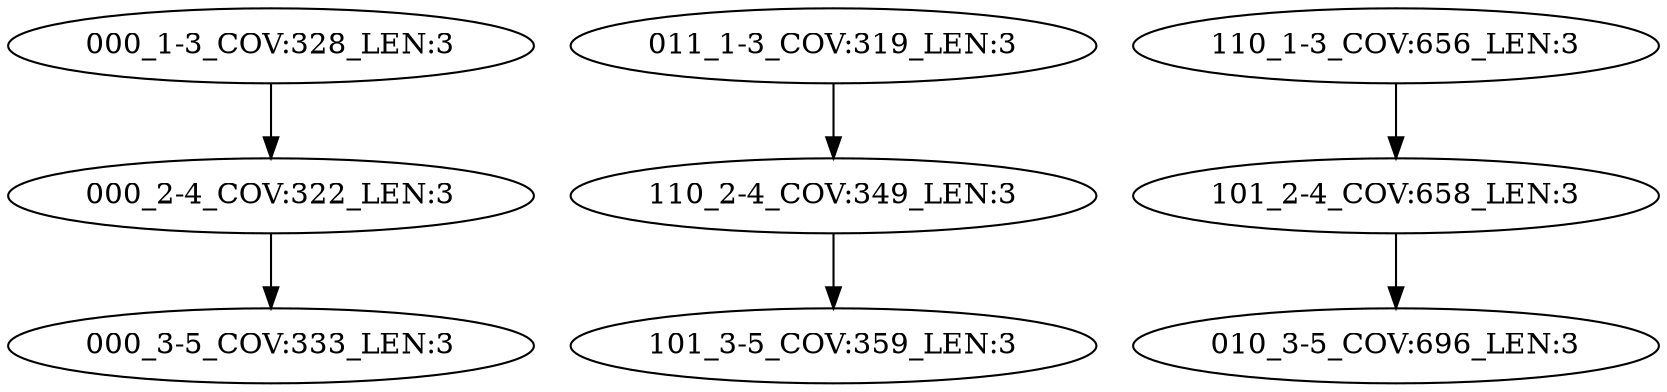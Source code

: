 digraph G {
    "000_2-4_COV:322_LEN:3" -> "000_3-5_COV:333_LEN:3";
    "011_1-3_COV:319_LEN:3" -> "110_2-4_COV:349_LEN:3";
    "110_1-3_COV:656_LEN:3" -> "101_2-4_COV:658_LEN:3";
    "110_2-4_COV:349_LEN:3" -> "101_3-5_COV:359_LEN:3";
    "000_1-3_COV:328_LEN:3" -> "000_2-4_COV:322_LEN:3";
    "101_2-4_COV:658_LEN:3" -> "010_3-5_COV:696_LEN:3";
}
